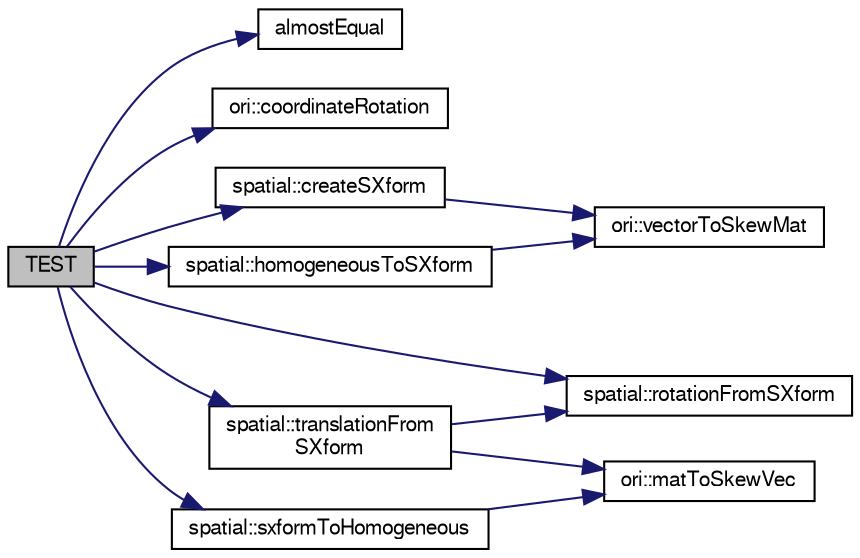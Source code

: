digraph "TEST"
{
  edge [fontname="FreeSans",fontsize="10",labelfontname="FreeSans",labelfontsize="10"];
  node [fontname="FreeSans",fontsize="10",shape=record];
  rankdir="LR";
  Node1 [label="TEST",height=0.2,width=0.4,color="black", fillcolor="grey75", style="filled", fontcolor="black"];
  Node1 -> Node2 [color="midnightblue",fontsize="10",style="solid",fontname="FreeSans"];
  Node2 [label="almostEqual",height=0.2,width=0.4,color="black", fillcolor="white", style="filled",URL="$de/dda/_math_utilities_8h.html#aa06ec79f1e3170ea41b58ffbf35b9fb6"];
  Node1 -> Node3 [color="midnightblue",fontsize="10",style="solid",fontname="FreeSans"];
  Node3 [label="ori::coordinateRotation",height=0.2,width=0.4,color="black", fillcolor="white", style="filled",URL="$da/d9b/namespaceori.html#a537b8d0769c03e4cd8ef2b9a9dc8a760"];
  Node1 -> Node4 [color="midnightblue",fontsize="10",style="solid",fontname="FreeSans"];
  Node4 [label="spatial::createSXform",height=0.2,width=0.4,color="black", fillcolor="white", style="filled",URL="$de/d1a/namespacespatial.html#ae4a2145f3028087511b4f17c0152ec83"];
  Node4 -> Node5 [color="midnightblue",fontsize="10",style="solid",fontname="FreeSans"];
  Node5 [label="ori::vectorToSkewMat",height=0.2,width=0.4,color="black", fillcolor="white", style="filled",URL="$da/d9b/namespaceori.html#a153f2a76610f0c5524da3f8bf8fa4dfa"];
  Node1 -> Node6 [color="midnightblue",fontsize="10",style="solid",fontname="FreeSans"];
  Node6 [label="spatial::homogeneousToSXform",height=0.2,width=0.4,color="black", fillcolor="white", style="filled",URL="$de/d1a/namespacespatial.html#a39cbc59fb7656b397d13c5a52799bf22"];
  Node6 -> Node5 [color="midnightblue",fontsize="10",style="solid",fontname="FreeSans"];
  Node1 -> Node7 [color="midnightblue",fontsize="10",style="solid",fontname="FreeSans"];
  Node7 [label="spatial::rotationFromSXform",height=0.2,width=0.4,color="black", fillcolor="white", style="filled",URL="$de/d1a/namespacespatial.html#abdc3cd991206414d80d9f89be27e3633"];
  Node1 -> Node8 [color="midnightblue",fontsize="10",style="solid",fontname="FreeSans"];
  Node8 [label="spatial::sxformToHomogeneous",height=0.2,width=0.4,color="black", fillcolor="white", style="filled",URL="$de/d1a/namespacespatial.html#a30b33586f68f1f6b31718848914a90ca"];
  Node8 -> Node9 [color="midnightblue",fontsize="10",style="solid",fontname="FreeSans"];
  Node9 [label="ori::matToSkewVec",height=0.2,width=0.4,color="black", fillcolor="white", style="filled",URL="$da/d9b/namespaceori.html#a0d9277fde185aecf3eae4a6d6450d25f"];
  Node1 -> Node10 [color="midnightblue",fontsize="10",style="solid",fontname="FreeSans"];
  Node10 [label="spatial::translationFrom\lSXform",height=0.2,width=0.4,color="black", fillcolor="white", style="filled",URL="$de/d1a/namespacespatial.html#aba5e712bd3844d2e6a57dcb071f3f0a5"];
  Node10 -> Node7 [color="midnightblue",fontsize="10",style="solid",fontname="FreeSans"];
  Node10 -> Node9 [color="midnightblue",fontsize="10",style="solid",fontname="FreeSans"];
}
